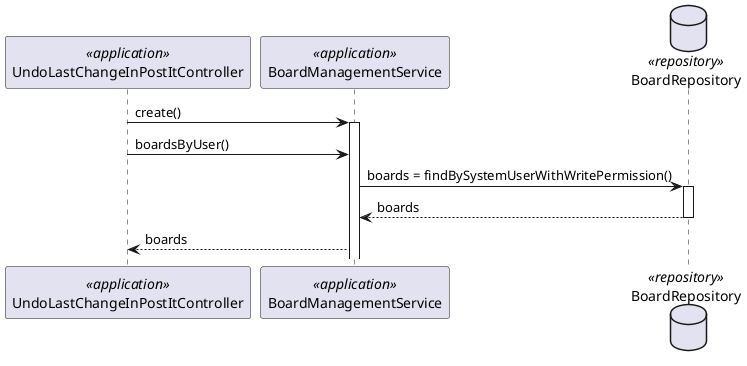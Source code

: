 @startuml
'http://plantuml.com/skinparam.html
skinparam handwritten false
skinparam packageStyle rect
skinparam defaultFontName FG Virgil
skinparam shadowing false


participant UndoLastChangeInPostItController as Controller <<application>>
participant BoardManagementService as boardSvc <<application>>
database BoardRepository as Repository <<repository>>

Controller -> boardSvc : create()
activate boardSvc
Controller -> boardSvc : boardsByUser()
boardSvc -> Repository: boards = findBySystemUserWithWritePermission()
activate Repository

Repository --> boardSvc : boards
deactivate Repository
boardSvc --> Controller : boards
deactivate Controller

@enduml